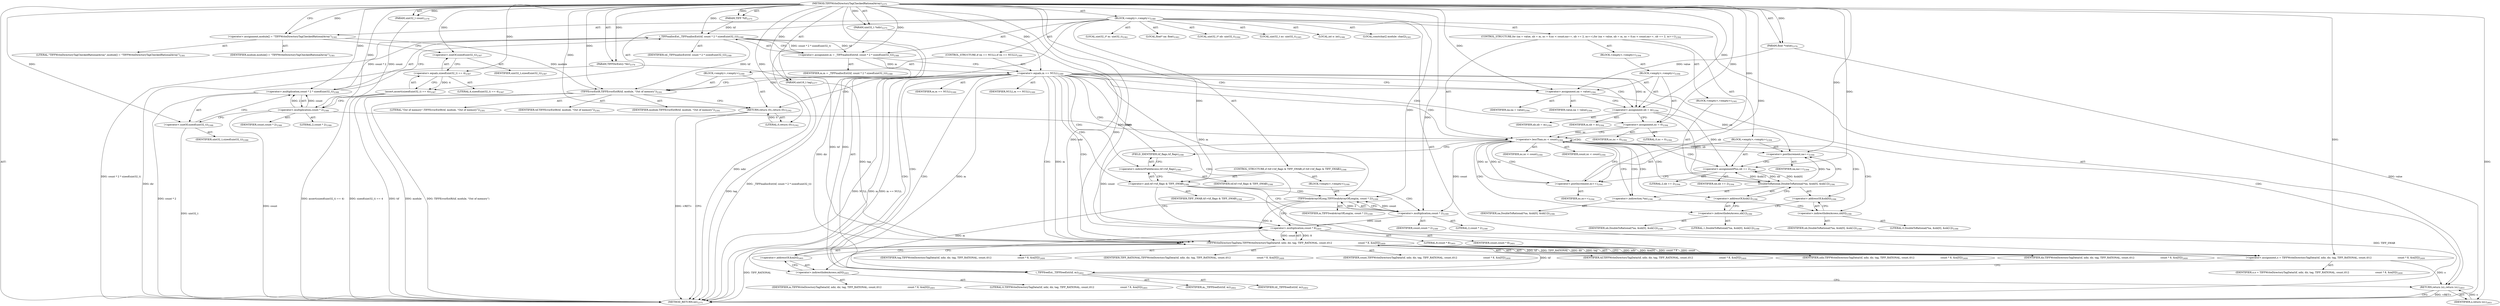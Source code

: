 digraph "TIFFWriteDirectoryTagCheckedRationalArray" {  
"70396" [label = <(METHOD,TIFFWriteDirectoryTagCheckedRationalArray)<SUB>2375</SUB>> ]
"70397" [label = <(PARAM,TIFF *tif)<SUB>2375</SUB>> ]
"70398" [label = <(PARAM,uint32_t *ndir)<SUB>2375</SUB>> ]
"70399" [label = <(PARAM,TIFFDirEntry *dir)<SUB>2376</SUB>> ]
"70400" [label = <(PARAM,uint16_t tag)<SUB>2377</SUB>> ]
"70401" [label = <(PARAM,uint32_t count)<SUB>2378</SUB>> ]
"70402" [label = <(PARAM,float *value)<SUB>2379</SUB>> ]
"70403" [label = <(BLOCK,&lt;empty&gt;,&lt;empty&gt;)<SUB>2380</SUB>> ]
"70404" [label = <(LOCAL,constchar[] module: char[])<SUB>2381</SUB>> ]
"70405" [label = <(&lt;operator&gt;.assignment,module[] = &quot;TIFFWriteDirectoryTagCheckedRationalArray&quot;)<SUB>2381</SUB>> ]
"70406" [label = <(IDENTIFIER,module,module[] = &quot;TIFFWriteDirectoryTagCheckedRationalArray&quot;)<SUB>2381</SUB>> ]
"70407" [label = <(LITERAL,&quot;TIFFWriteDirectoryTagCheckedRationalArray&quot;,module[] = &quot;TIFFWriteDirectoryTagCheckedRationalArray&quot;)<SUB>2381</SUB>> ]
"70408" [label = <(LOCAL,uint32_t* m: uint32_t)<SUB>2382</SUB>> ]
"70409" [label = <(LOCAL,float* na: float)<SUB>2383</SUB>> ]
"70410" [label = <(LOCAL,uint32_t* nb: uint32_t)<SUB>2384</SUB>> ]
"70411" [label = <(LOCAL,uint32_t nc: uint32_t)<SUB>2385</SUB>> ]
"70412" [label = <(LOCAL,int o: int)<SUB>2386</SUB>> ]
"70413" [label = <(assert,assert(sizeof(uint32_t) == 4))<SUB>2387</SUB>> ]
"70414" [label = <(&lt;operator&gt;.equals,sizeof(uint32_t) == 4)<SUB>2387</SUB>> ]
"70415" [label = <(&lt;operator&gt;.sizeOf,sizeof(uint32_t))<SUB>2387</SUB>> ]
"70416" [label = <(IDENTIFIER,uint32_t,sizeof(uint32_t))<SUB>2387</SUB>> ]
"70417" [label = <(LITERAL,4,sizeof(uint32_t) == 4)<SUB>2387</SUB>> ]
"70418" [label = <(&lt;operator&gt;.assignment,m = _TIFFmallocExt(tif, count * 2 * sizeof(uint32_t)))<SUB>2388</SUB>> ]
"70419" [label = <(IDENTIFIER,m,m = _TIFFmallocExt(tif, count * 2 * sizeof(uint32_t)))<SUB>2388</SUB>> ]
"70420" [label = <(_TIFFmallocExt,_TIFFmallocExt(tif, count * 2 * sizeof(uint32_t)))<SUB>2388</SUB>> ]
"70421" [label = <(IDENTIFIER,tif,_TIFFmallocExt(tif, count * 2 * sizeof(uint32_t)))<SUB>2388</SUB>> ]
"70422" [label = <(&lt;operator&gt;.multiplication,count * 2 * sizeof(uint32_t))<SUB>2388</SUB>> ]
"70423" [label = <(&lt;operator&gt;.multiplication,count * 2)<SUB>2388</SUB>> ]
"70424" [label = <(IDENTIFIER,count,count * 2)<SUB>2388</SUB>> ]
"70425" [label = <(LITERAL,2,count * 2)<SUB>2388</SUB>> ]
"70426" [label = <(&lt;operator&gt;.sizeOf,sizeof(uint32_t))<SUB>2388</SUB>> ]
"70427" [label = <(IDENTIFIER,uint32_t,sizeof(uint32_t))<SUB>2388</SUB>> ]
"70428" [label = <(CONTROL_STRUCTURE,if (m == NULL),if (m == NULL))<SUB>2389</SUB>> ]
"70429" [label = <(&lt;operator&gt;.equals,m == NULL)<SUB>2389</SUB>> ]
"70430" [label = <(IDENTIFIER,m,m == NULL)<SUB>2389</SUB>> ]
"70431" [label = <(IDENTIFIER,NULL,m == NULL)<SUB>2389</SUB>> ]
"70432" [label = <(BLOCK,&lt;empty&gt;,&lt;empty&gt;)<SUB>2390</SUB>> ]
"70433" [label = <(TIFFErrorExtR,TIFFErrorExtR(tif, module, &quot;Out of memory&quot;))<SUB>2391</SUB>> ]
"70434" [label = <(IDENTIFIER,tif,TIFFErrorExtR(tif, module, &quot;Out of memory&quot;))<SUB>2391</SUB>> ]
"70435" [label = <(IDENTIFIER,module,TIFFErrorExtR(tif, module, &quot;Out of memory&quot;))<SUB>2391</SUB>> ]
"70436" [label = <(LITERAL,&quot;Out of memory&quot;,TIFFErrorExtR(tif, module, &quot;Out of memory&quot;))<SUB>2391</SUB>> ]
"70437" [label = <(RETURN,return (0);,return (0);)<SUB>2392</SUB>> ]
"70438" [label = <(LITERAL,0,return (0);)<SUB>2392</SUB>> ]
"70439" [label = <(CONTROL_STRUCTURE,for (na = value, nb = m, nc = 0;nc &lt; count;na++, nb += 2, nc++),for (na = value, nb = m, nc = 0;nc &lt; count;na++, nb += 2, nc++))<SUB>2394</SUB>> ]
"70440" [label = <(BLOCK,&lt;empty&gt;,&lt;empty&gt;)<SUB>2394</SUB>> ]
"70441" [label = <(BLOCK,&lt;empty&gt;,&lt;empty&gt;)<SUB>2394</SUB>> ]
"70442" [label = <(&lt;operator&gt;.assignment,na = value)<SUB>2394</SUB>> ]
"70443" [label = <(IDENTIFIER,na,na = value)<SUB>2394</SUB>> ]
"70444" [label = <(IDENTIFIER,value,na = value)<SUB>2394</SUB>> ]
"70445" [label = <(&lt;operator&gt;.assignment,nb = m)<SUB>2394</SUB>> ]
"70446" [label = <(IDENTIFIER,nb,nb = m)<SUB>2394</SUB>> ]
"70447" [label = <(IDENTIFIER,m,nb = m)<SUB>2394</SUB>> ]
"70448" [label = <(&lt;operator&gt;.assignment,nc = 0)<SUB>2394</SUB>> ]
"70449" [label = <(IDENTIFIER,nc,nc = 0)<SUB>2394</SUB>> ]
"70450" [label = <(LITERAL,0,nc = 0)<SUB>2394</SUB>> ]
"70451" [label = <(&lt;operator&gt;.lessThan,nc &lt; count)<SUB>2394</SUB>> ]
"70452" [label = <(IDENTIFIER,nc,nc &lt; count)<SUB>2394</SUB>> ]
"70453" [label = <(IDENTIFIER,count,nc &lt; count)<SUB>2394</SUB>> ]
"70454" [label = <(BLOCK,&lt;empty&gt;,&lt;empty&gt;)<SUB>2394</SUB>> ]
"70455" [label = <(&lt;operator&gt;.postIncrement,na++)<SUB>2394</SUB>> ]
"70456" [label = <(IDENTIFIER,na,na++)<SUB>2394</SUB>> ]
"70457" [label = <(&lt;operator&gt;.assignmentPlus,nb += 2)<SUB>2394</SUB>> ]
"70458" [label = <(IDENTIFIER,nb,nb += 2)<SUB>2394</SUB>> ]
"70459" [label = <(LITERAL,2,nb += 2)<SUB>2394</SUB>> ]
"70460" [label = <(&lt;operator&gt;.postIncrement,nc++)<SUB>2394</SUB>> ]
"70461" [label = <(IDENTIFIER,nc,nc++)<SUB>2394</SUB>> ]
"70462" [label = <(BLOCK,&lt;empty&gt;,&lt;empty&gt;)<SUB>2395</SUB>> ]
"70463" [label = <(DoubleToRational,DoubleToRational(*na, &amp;nb[0], &amp;nb[1]))<SUB>2396</SUB>> ]
"70464" [label = <(&lt;operator&gt;.indirection,*na)<SUB>2396</SUB>> ]
"70465" [label = <(IDENTIFIER,na,DoubleToRational(*na, &amp;nb[0], &amp;nb[1]))<SUB>2396</SUB>> ]
"70466" [label = <(&lt;operator&gt;.addressOf,&amp;nb[0])<SUB>2396</SUB>> ]
"70467" [label = <(&lt;operator&gt;.indirectIndexAccess,nb[0])<SUB>2396</SUB>> ]
"70468" [label = <(IDENTIFIER,nb,DoubleToRational(*na, &amp;nb[0], &amp;nb[1]))<SUB>2396</SUB>> ]
"70469" [label = <(LITERAL,0,DoubleToRational(*na, &amp;nb[0], &amp;nb[1]))<SUB>2396</SUB>> ]
"70470" [label = <(&lt;operator&gt;.addressOf,&amp;nb[1])<SUB>2396</SUB>> ]
"70471" [label = <(&lt;operator&gt;.indirectIndexAccess,nb[1])<SUB>2396</SUB>> ]
"70472" [label = <(IDENTIFIER,nb,DoubleToRational(*na, &amp;nb[0], &amp;nb[1]))<SUB>2396</SUB>> ]
"70473" [label = <(LITERAL,1,DoubleToRational(*na, &amp;nb[0], &amp;nb[1]))<SUB>2396</SUB>> ]
"70474" [label = <(CONTROL_STRUCTURE,if (tif-&gt;tif_flags &amp; TIFF_SWAB),if (tif-&gt;tif_flags &amp; TIFF_SWAB))<SUB>2398</SUB>> ]
"70475" [label = <(&lt;operator&gt;.and,tif-&gt;tif_flags &amp; TIFF_SWAB)<SUB>2398</SUB>> ]
"70476" [label = <(&lt;operator&gt;.indirectFieldAccess,tif-&gt;tif_flags)<SUB>2398</SUB>> ]
"70477" [label = <(IDENTIFIER,tif,tif-&gt;tif_flags &amp; TIFF_SWAB)<SUB>2398</SUB>> ]
"70478" [label = <(FIELD_IDENTIFIER,tif_flags,tif_flags)<SUB>2398</SUB>> ]
"70479" [label = <(IDENTIFIER,TIFF_SWAB,tif-&gt;tif_flags &amp; TIFF_SWAB)<SUB>2398</SUB>> ]
"70480" [label = <(BLOCK,&lt;empty&gt;,&lt;empty&gt;)<SUB>2399</SUB>> ]
"70481" [label = <(TIFFSwabArrayOfLong,TIFFSwabArrayOfLong(m, count * 2))<SUB>2399</SUB>> ]
"70482" [label = <(IDENTIFIER,m,TIFFSwabArrayOfLong(m, count * 2))<SUB>2399</SUB>> ]
"70483" [label = <(&lt;operator&gt;.multiplication,count * 2)<SUB>2399</SUB>> ]
"70484" [label = <(IDENTIFIER,count,count * 2)<SUB>2399</SUB>> ]
"70485" [label = <(LITERAL,2,count * 2)<SUB>2399</SUB>> ]
"70486" [label = <(&lt;operator&gt;.assignment,o = TIFFWriteDirectoryTagData(tif, ndir, dir, tag, TIFF_RATIONAL, count,\012                                  count * 8, &amp;m[0]))<SUB>2400</SUB>> ]
"70487" [label = <(IDENTIFIER,o,o = TIFFWriteDirectoryTagData(tif, ndir, dir, tag, TIFF_RATIONAL, count,\012                                  count * 8, &amp;m[0]))<SUB>2400</SUB>> ]
"70488" [label = <(TIFFWriteDirectoryTagData,TIFFWriteDirectoryTagData(tif, ndir, dir, tag, TIFF_RATIONAL, count,\012                                  count * 8, &amp;m[0]))<SUB>2400</SUB>> ]
"70489" [label = <(IDENTIFIER,tif,TIFFWriteDirectoryTagData(tif, ndir, dir, tag, TIFF_RATIONAL, count,\012                                  count * 8, &amp;m[0]))<SUB>2400</SUB>> ]
"70490" [label = <(IDENTIFIER,ndir,TIFFWriteDirectoryTagData(tif, ndir, dir, tag, TIFF_RATIONAL, count,\012                                  count * 8, &amp;m[0]))<SUB>2400</SUB>> ]
"70491" [label = <(IDENTIFIER,dir,TIFFWriteDirectoryTagData(tif, ndir, dir, tag, TIFF_RATIONAL, count,\012                                  count * 8, &amp;m[0]))<SUB>2400</SUB>> ]
"70492" [label = <(IDENTIFIER,tag,TIFFWriteDirectoryTagData(tif, ndir, dir, tag, TIFF_RATIONAL, count,\012                                  count * 8, &amp;m[0]))<SUB>2400</SUB>> ]
"70493" [label = <(IDENTIFIER,TIFF_RATIONAL,TIFFWriteDirectoryTagData(tif, ndir, dir, tag, TIFF_RATIONAL, count,\012                                  count * 8, &amp;m[0]))<SUB>2400</SUB>> ]
"70494" [label = <(IDENTIFIER,count,TIFFWriteDirectoryTagData(tif, ndir, dir, tag, TIFF_RATIONAL, count,\012                                  count * 8, &amp;m[0]))<SUB>2400</SUB>> ]
"70495" [label = <(&lt;operator&gt;.multiplication,count * 8)<SUB>2401</SUB>> ]
"70496" [label = <(IDENTIFIER,count,count * 8)<SUB>2401</SUB>> ]
"70497" [label = <(LITERAL,8,count * 8)<SUB>2401</SUB>> ]
"70498" [label = <(&lt;operator&gt;.addressOf,&amp;m[0])<SUB>2401</SUB>> ]
"70499" [label = <(&lt;operator&gt;.indirectIndexAccess,m[0])<SUB>2401</SUB>> ]
"70500" [label = <(IDENTIFIER,m,TIFFWriteDirectoryTagData(tif, ndir, dir, tag, TIFF_RATIONAL, count,\012                                  count * 8, &amp;m[0]))<SUB>2401</SUB>> ]
"70501" [label = <(LITERAL,0,TIFFWriteDirectoryTagData(tif, ndir, dir, tag, TIFF_RATIONAL, count,\012                                  count * 8, &amp;m[0]))<SUB>2401</SUB>> ]
"70502" [label = <(_TIFFfreeExt,_TIFFfreeExt(tif, m))<SUB>2402</SUB>> ]
"70503" [label = <(IDENTIFIER,tif,_TIFFfreeExt(tif, m))<SUB>2402</SUB>> ]
"70504" [label = <(IDENTIFIER,m,_TIFFfreeExt(tif, m))<SUB>2402</SUB>> ]
"70505" [label = <(RETURN,return (o);,return (o);)<SUB>2403</SUB>> ]
"70506" [label = <(IDENTIFIER,o,return (o);)<SUB>2403</SUB>> ]
"70507" [label = <(METHOD_RETURN,int)<SUB>2375</SUB>> ]
  "70396" -> "70397"  [ label = "AST: "] 
  "70396" -> "70398"  [ label = "AST: "] 
  "70396" -> "70399"  [ label = "AST: "] 
  "70396" -> "70400"  [ label = "AST: "] 
  "70396" -> "70401"  [ label = "AST: "] 
  "70396" -> "70402"  [ label = "AST: "] 
  "70396" -> "70403"  [ label = "AST: "] 
  "70396" -> "70507"  [ label = "AST: "] 
  "70403" -> "70404"  [ label = "AST: "] 
  "70403" -> "70405"  [ label = "AST: "] 
  "70403" -> "70408"  [ label = "AST: "] 
  "70403" -> "70409"  [ label = "AST: "] 
  "70403" -> "70410"  [ label = "AST: "] 
  "70403" -> "70411"  [ label = "AST: "] 
  "70403" -> "70412"  [ label = "AST: "] 
  "70403" -> "70413"  [ label = "AST: "] 
  "70403" -> "70418"  [ label = "AST: "] 
  "70403" -> "70428"  [ label = "AST: "] 
  "70403" -> "70439"  [ label = "AST: "] 
  "70403" -> "70474"  [ label = "AST: "] 
  "70403" -> "70486"  [ label = "AST: "] 
  "70403" -> "70502"  [ label = "AST: "] 
  "70403" -> "70505"  [ label = "AST: "] 
  "70405" -> "70406"  [ label = "AST: "] 
  "70405" -> "70407"  [ label = "AST: "] 
  "70413" -> "70414"  [ label = "AST: "] 
  "70414" -> "70415"  [ label = "AST: "] 
  "70414" -> "70417"  [ label = "AST: "] 
  "70415" -> "70416"  [ label = "AST: "] 
  "70418" -> "70419"  [ label = "AST: "] 
  "70418" -> "70420"  [ label = "AST: "] 
  "70420" -> "70421"  [ label = "AST: "] 
  "70420" -> "70422"  [ label = "AST: "] 
  "70422" -> "70423"  [ label = "AST: "] 
  "70422" -> "70426"  [ label = "AST: "] 
  "70423" -> "70424"  [ label = "AST: "] 
  "70423" -> "70425"  [ label = "AST: "] 
  "70426" -> "70427"  [ label = "AST: "] 
  "70428" -> "70429"  [ label = "AST: "] 
  "70428" -> "70432"  [ label = "AST: "] 
  "70429" -> "70430"  [ label = "AST: "] 
  "70429" -> "70431"  [ label = "AST: "] 
  "70432" -> "70433"  [ label = "AST: "] 
  "70432" -> "70437"  [ label = "AST: "] 
  "70433" -> "70434"  [ label = "AST: "] 
  "70433" -> "70435"  [ label = "AST: "] 
  "70433" -> "70436"  [ label = "AST: "] 
  "70437" -> "70438"  [ label = "AST: "] 
  "70439" -> "70440"  [ label = "AST: "] 
  "70439" -> "70451"  [ label = "AST: "] 
  "70439" -> "70454"  [ label = "AST: "] 
  "70439" -> "70462"  [ label = "AST: "] 
  "70440" -> "70441"  [ label = "AST: "] 
  "70441" -> "70442"  [ label = "AST: "] 
  "70441" -> "70445"  [ label = "AST: "] 
  "70441" -> "70448"  [ label = "AST: "] 
  "70442" -> "70443"  [ label = "AST: "] 
  "70442" -> "70444"  [ label = "AST: "] 
  "70445" -> "70446"  [ label = "AST: "] 
  "70445" -> "70447"  [ label = "AST: "] 
  "70448" -> "70449"  [ label = "AST: "] 
  "70448" -> "70450"  [ label = "AST: "] 
  "70451" -> "70452"  [ label = "AST: "] 
  "70451" -> "70453"  [ label = "AST: "] 
  "70454" -> "70455"  [ label = "AST: "] 
  "70454" -> "70457"  [ label = "AST: "] 
  "70454" -> "70460"  [ label = "AST: "] 
  "70455" -> "70456"  [ label = "AST: "] 
  "70457" -> "70458"  [ label = "AST: "] 
  "70457" -> "70459"  [ label = "AST: "] 
  "70460" -> "70461"  [ label = "AST: "] 
  "70462" -> "70463"  [ label = "AST: "] 
  "70463" -> "70464"  [ label = "AST: "] 
  "70463" -> "70466"  [ label = "AST: "] 
  "70463" -> "70470"  [ label = "AST: "] 
  "70464" -> "70465"  [ label = "AST: "] 
  "70466" -> "70467"  [ label = "AST: "] 
  "70467" -> "70468"  [ label = "AST: "] 
  "70467" -> "70469"  [ label = "AST: "] 
  "70470" -> "70471"  [ label = "AST: "] 
  "70471" -> "70472"  [ label = "AST: "] 
  "70471" -> "70473"  [ label = "AST: "] 
  "70474" -> "70475"  [ label = "AST: "] 
  "70474" -> "70480"  [ label = "AST: "] 
  "70475" -> "70476"  [ label = "AST: "] 
  "70475" -> "70479"  [ label = "AST: "] 
  "70476" -> "70477"  [ label = "AST: "] 
  "70476" -> "70478"  [ label = "AST: "] 
  "70480" -> "70481"  [ label = "AST: "] 
  "70481" -> "70482"  [ label = "AST: "] 
  "70481" -> "70483"  [ label = "AST: "] 
  "70483" -> "70484"  [ label = "AST: "] 
  "70483" -> "70485"  [ label = "AST: "] 
  "70486" -> "70487"  [ label = "AST: "] 
  "70486" -> "70488"  [ label = "AST: "] 
  "70488" -> "70489"  [ label = "AST: "] 
  "70488" -> "70490"  [ label = "AST: "] 
  "70488" -> "70491"  [ label = "AST: "] 
  "70488" -> "70492"  [ label = "AST: "] 
  "70488" -> "70493"  [ label = "AST: "] 
  "70488" -> "70494"  [ label = "AST: "] 
  "70488" -> "70495"  [ label = "AST: "] 
  "70488" -> "70498"  [ label = "AST: "] 
  "70495" -> "70496"  [ label = "AST: "] 
  "70495" -> "70497"  [ label = "AST: "] 
  "70498" -> "70499"  [ label = "AST: "] 
  "70499" -> "70500"  [ label = "AST: "] 
  "70499" -> "70501"  [ label = "AST: "] 
  "70502" -> "70503"  [ label = "AST: "] 
  "70502" -> "70504"  [ label = "AST: "] 
  "70505" -> "70506"  [ label = "AST: "] 
  "70405" -> "70415"  [ label = "CFG: "] 
  "70413" -> "70423"  [ label = "CFG: "] 
  "70418" -> "70429"  [ label = "CFG: "] 
  "70486" -> "70502"  [ label = "CFG: "] 
  "70502" -> "70505"  [ label = "CFG: "] 
  "70505" -> "70507"  [ label = "CFG: "] 
  "70414" -> "70413"  [ label = "CFG: "] 
  "70420" -> "70418"  [ label = "CFG: "] 
  "70429" -> "70433"  [ label = "CFG: "] 
  "70429" -> "70442"  [ label = "CFG: "] 
  "70451" -> "70464"  [ label = "CFG: "] 
  "70451" -> "70478"  [ label = "CFG: "] 
  "70475" -> "70483"  [ label = "CFG: "] 
  "70475" -> "70495"  [ label = "CFG: "] 
  "70488" -> "70486"  [ label = "CFG: "] 
  "70415" -> "70414"  [ label = "CFG: "] 
  "70422" -> "70420"  [ label = "CFG: "] 
  "70433" -> "70437"  [ label = "CFG: "] 
  "70437" -> "70507"  [ label = "CFG: "] 
  "70455" -> "70457"  [ label = "CFG: "] 
  "70457" -> "70460"  [ label = "CFG: "] 
  "70460" -> "70451"  [ label = "CFG: "] 
  "70463" -> "70455"  [ label = "CFG: "] 
  "70476" -> "70475"  [ label = "CFG: "] 
  "70481" -> "70495"  [ label = "CFG: "] 
  "70495" -> "70499"  [ label = "CFG: "] 
  "70498" -> "70488"  [ label = "CFG: "] 
  "70423" -> "70426"  [ label = "CFG: "] 
  "70426" -> "70422"  [ label = "CFG: "] 
  "70442" -> "70445"  [ label = "CFG: "] 
  "70445" -> "70448"  [ label = "CFG: "] 
  "70448" -> "70451"  [ label = "CFG: "] 
  "70464" -> "70467"  [ label = "CFG: "] 
  "70466" -> "70471"  [ label = "CFG: "] 
  "70470" -> "70463"  [ label = "CFG: "] 
  "70478" -> "70476"  [ label = "CFG: "] 
  "70483" -> "70481"  [ label = "CFG: "] 
  "70499" -> "70498"  [ label = "CFG: "] 
  "70467" -> "70466"  [ label = "CFG: "] 
  "70471" -> "70470"  [ label = "CFG: "] 
  "70396" -> "70405"  [ label = "CFG: "] 
  "70505" -> "70507"  [ label = "DDG: &lt;RET&gt;"] 
  "70437" -> "70507"  [ label = "DDG: &lt;RET&gt;"] 
  "70398" -> "70507"  [ label = "DDG: ndir"] 
  "70399" -> "70507"  [ label = "DDG: dir"] 
  "70400" -> "70507"  [ label = "DDG: tag"] 
  "70402" -> "70507"  [ label = "DDG: value"] 
  "70413" -> "70507"  [ label = "DDG: sizeof(uint32_t) == 4"] 
  "70413" -> "70507"  [ label = "DDG: assert(sizeof(uint32_t) == 4)"] 
  "70423" -> "70507"  [ label = "DDG: count"] 
  "70422" -> "70507"  [ label = "DDG: count * 2"] 
  "70426" -> "70507"  [ label = "DDG: uint32_t"] 
  "70420" -> "70507"  [ label = "DDG: count * 2 * sizeof(uint32_t)"] 
  "70418" -> "70507"  [ label = "DDG: _TIFFmallocExt(tif, count * 2 * sizeof(uint32_t))"] 
  "70429" -> "70507"  [ label = "DDG: m"] 
  "70429" -> "70507"  [ label = "DDG: m == NULL"] 
  "70433" -> "70507"  [ label = "DDG: tif"] 
  "70433" -> "70507"  [ label = "DDG: module"] 
  "70433" -> "70507"  [ label = "DDG: TIFFErrorExtR(tif, module, &quot;Out of memory&quot;)"] 
  "70429" -> "70507"  [ label = "DDG: NULL"] 
  "70475" -> "70507"  [ label = "DDG: TIFF_SWAB"] 
  "70488" -> "70507"  [ label = "DDG: TIFF_RATIONAL"] 
  "70396" -> "70397"  [ label = "DDG: "] 
  "70396" -> "70398"  [ label = "DDG: "] 
  "70396" -> "70399"  [ label = "DDG: "] 
  "70396" -> "70400"  [ label = "DDG: "] 
  "70396" -> "70401"  [ label = "DDG: "] 
  "70396" -> "70402"  [ label = "DDG: "] 
  "70396" -> "70405"  [ label = "DDG: "] 
  "70420" -> "70418"  [ label = "DDG: tif"] 
  "70420" -> "70418"  [ label = "DDG: count * 2 * sizeof(uint32_t)"] 
  "70488" -> "70486"  [ label = "DDG: tag"] 
  "70488" -> "70486"  [ label = "DDG: ndir"] 
  "70488" -> "70486"  [ label = "DDG: &amp;m[0]"] 
  "70488" -> "70486"  [ label = "DDG: count * 8"] 
  "70488" -> "70486"  [ label = "DDG: count"] 
  "70488" -> "70486"  [ label = "DDG: tif"] 
  "70488" -> "70486"  [ label = "DDG: TIFF_RATIONAL"] 
  "70488" -> "70486"  [ label = "DDG: dir"] 
  "70506" -> "70505"  [ label = "DDG: o"] 
  "70486" -> "70505"  [ label = "DDG: o"] 
  "70414" -> "70413"  [ label = "DDG: 4"] 
  "70396" -> "70418"  [ label = "DDG: "] 
  "70396" -> "70486"  [ label = "DDG: "] 
  "70488" -> "70502"  [ label = "DDG: tif"] 
  "70396" -> "70502"  [ label = "DDG: "] 
  "70481" -> "70502"  [ label = "DDG: m"] 
  "70429" -> "70502"  [ label = "DDG: m"] 
  "70396" -> "70506"  [ label = "DDG: "] 
  "70396" -> "70414"  [ label = "DDG: "] 
  "70397" -> "70420"  [ label = "DDG: tif"] 
  "70396" -> "70420"  [ label = "DDG: "] 
  "70422" -> "70420"  [ label = "DDG: count * 2"] 
  "70418" -> "70429"  [ label = "DDG: m"] 
  "70396" -> "70429"  [ label = "DDG: "] 
  "70438" -> "70437"  [ label = "DDG: 0"] 
  "70396" -> "70437"  [ label = "DDG: "] 
  "70448" -> "70451"  [ label = "DDG: nc"] 
  "70460" -> "70451"  [ label = "DDG: nc"] 
  "70396" -> "70451"  [ label = "DDG: "] 
  "70423" -> "70451"  [ label = "DDG: count"] 
  "70396" -> "70457"  [ label = "DDG: "] 
  "70396" -> "70475"  [ label = "DDG: "] 
  "70420" -> "70488"  [ label = "DDG: tif"] 
  "70396" -> "70488"  [ label = "DDG: "] 
  "70398" -> "70488"  [ label = "DDG: ndir"] 
  "70399" -> "70488"  [ label = "DDG: dir"] 
  "70400" -> "70488"  [ label = "DDG: tag"] 
  "70495" -> "70488"  [ label = "DDG: count"] 
  "70495" -> "70488"  [ label = "DDG: 8"] 
  "70481" -> "70488"  [ label = "DDG: m"] 
  "70429" -> "70488"  [ label = "DDG: m"] 
  "70396" -> "70415"  [ label = "DDG: "] 
  "70423" -> "70422"  [ label = "DDG: count"] 
  "70423" -> "70422"  [ label = "DDG: 2"] 
  "70396" -> "70422"  [ label = "DDG: "] 
  "70420" -> "70433"  [ label = "DDG: tif"] 
  "70396" -> "70433"  [ label = "DDG: "] 
  "70405" -> "70433"  [ label = "DDG: module"] 
  "70396" -> "70438"  [ label = "DDG: "] 
  "70402" -> "70442"  [ label = "DDG: value"] 
  "70396" -> "70442"  [ label = "DDG: "] 
  "70429" -> "70445"  [ label = "DDG: m"] 
  "70396" -> "70445"  [ label = "DDG: "] 
  "70396" -> "70448"  [ label = "DDG: "] 
  "70442" -> "70455"  [ label = "DDG: na"] 
  "70463" -> "70455"  [ label = "DDG: *na"] 
  "70396" -> "70455"  [ label = "DDG: "] 
  "70445" -> "70457"  [ label = "DDG: nb"] 
  "70463" -> "70457"  [ label = "DDG: &amp;nb[0]"] 
  "70463" -> "70457"  [ label = "DDG: &amp;nb[1]"] 
  "70451" -> "70460"  [ label = "DDG: nc"] 
  "70396" -> "70460"  [ label = "DDG: "] 
  "70445" -> "70463"  [ label = "DDG: nb"] 
  "70457" -> "70463"  [ label = "DDG: nb"] 
  "70396" -> "70481"  [ label = "DDG: "] 
  "70429" -> "70481"  [ label = "DDG: m"] 
  "70483" -> "70481"  [ label = "DDG: count"] 
  "70483" -> "70481"  [ label = "DDG: 2"] 
  "70451" -> "70495"  [ label = "DDG: count"] 
  "70483" -> "70495"  [ label = "DDG: count"] 
  "70396" -> "70495"  [ label = "DDG: "] 
  "70401" -> "70423"  [ label = "DDG: count"] 
  "70396" -> "70423"  [ label = "DDG: "] 
  "70396" -> "70426"  [ label = "DDG: "] 
  "70451" -> "70483"  [ label = "DDG: count"] 
  "70396" -> "70483"  [ label = "DDG: "] 
  "70429" -> "70448"  [ label = "CDG: "] 
  "70429" -> "70476"  [ label = "CDG: "] 
  "70429" -> "70486"  [ label = "CDG: "] 
  "70429" -> "70498"  [ label = "CDG: "] 
  "70429" -> "70451"  [ label = "CDG: "] 
  "70429" -> "70495"  [ label = "CDG: "] 
  "70429" -> "70478"  [ label = "CDG: "] 
  "70429" -> "70433"  [ label = "CDG: "] 
  "70429" -> "70502"  [ label = "CDG: "] 
  "70429" -> "70505"  [ label = "CDG: "] 
  "70429" -> "70488"  [ label = "CDG: "] 
  "70429" -> "70445"  [ label = "CDG: "] 
  "70429" -> "70475"  [ label = "CDG: "] 
  "70429" -> "70499"  [ label = "CDG: "] 
  "70429" -> "70442"  [ label = "CDG: "] 
  "70429" -> "70437"  [ label = "CDG: "] 
  "70451" -> "70451"  [ label = "CDG: "] 
  "70451" -> "70455"  [ label = "CDG: "] 
  "70451" -> "70466"  [ label = "CDG: "] 
  "70451" -> "70457"  [ label = "CDG: "] 
  "70451" -> "70467"  [ label = "CDG: "] 
  "70451" -> "70460"  [ label = "CDG: "] 
  "70451" -> "70464"  [ label = "CDG: "] 
  "70451" -> "70463"  [ label = "CDG: "] 
  "70451" -> "70471"  [ label = "CDG: "] 
  "70451" -> "70470"  [ label = "CDG: "] 
  "70475" -> "70481"  [ label = "CDG: "] 
  "70475" -> "70483"  [ label = "CDG: "] 
}
